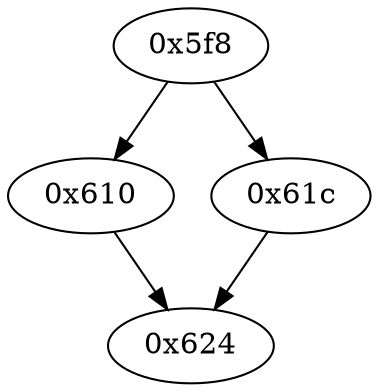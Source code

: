 strict digraph "" {
	"0x624"	 [opcode="[u'bl', u'mov', u'pop']"];
	"0x610"	 [opcode="[u'ldr', u'add', u'b']"];
	"0x610" -> "0x624";
	"0x5f8"	 [opcode="[u'push', u'mov', u'ldr', u'ldrb', u'cmp', u'b']"];
	"0x5f8" -> "0x610";
	"0x61c"	 [opcode="[u'ldr', u'add']"];
	"0x5f8" -> "0x61c";
	"0x61c" -> "0x624";
}
